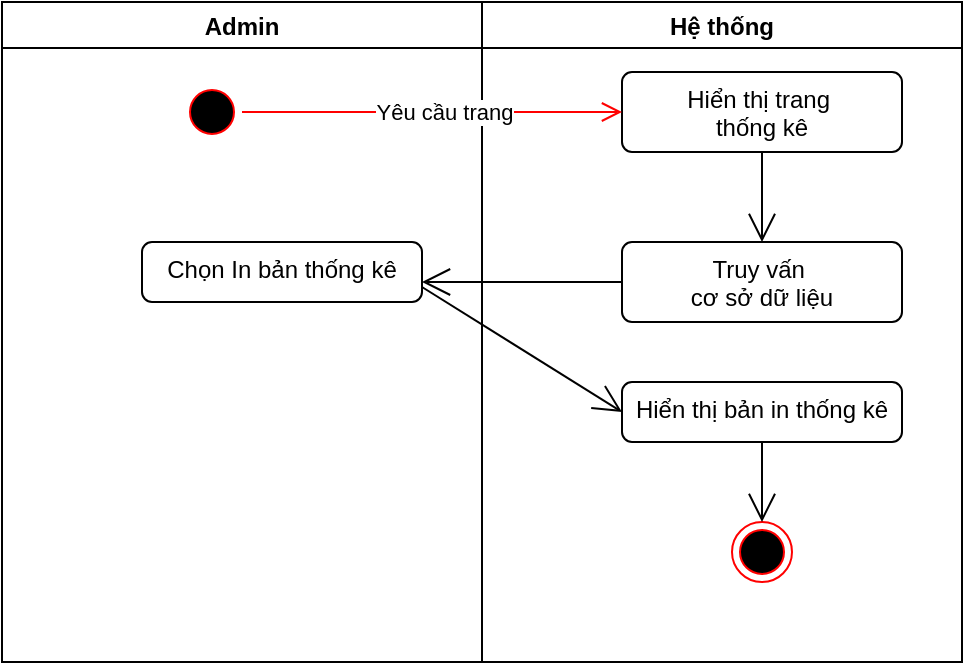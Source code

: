 <mxfile>
    <diagram id="PJjmeHktRxCXxRfmZM1S" name="Page-1">
        <mxGraphModel dx="686" dy="404" grid="1" gridSize="10" guides="1" tooltips="1" connect="1" arrows="1" fold="1" page="1" pageScale="1" pageWidth="850" pageHeight="1100" math="0" shadow="0">
            <root>
                <mxCell id="0"/>
                <mxCell id="1" parent="0"/>
                <mxCell id="3" value="Admin" style="swimlane;" parent="1" vertex="1">
                    <mxGeometry y="80" width="240" height="330" as="geometry"/>
                </mxCell>
                <mxCell id="5" value="" style="ellipse;html=1;shape=startState;fillColor=#000000;strokeColor=#ff0000;" parent="3" vertex="1">
                    <mxGeometry x="90" y="40" width="30" height="30" as="geometry"/>
                </mxCell>
                <mxCell id="35" value="Chọn In bản thống kê" style="html=1;align=center;verticalAlign=top;rounded=1;absoluteArcSize=1;arcSize=10;dashed=0;whiteSpace=wrap;" parent="3" vertex="1">
                    <mxGeometry x="70" y="120" width="140" height="30" as="geometry"/>
                </mxCell>
                <mxCell id="4" value="Hệ thống" style="swimlane;" parent="1" vertex="1">
                    <mxGeometry x="240" y="80" width="240" height="330" as="geometry"/>
                </mxCell>
                <mxCell id="8" value="Hiển thị trang&amp;nbsp;&lt;div&gt;thống kê&lt;/div&gt;" style="html=1;align=center;verticalAlign=top;rounded=1;absoluteArcSize=1;arcSize=10;dashed=0;whiteSpace=wrap;" parent="4" vertex="1">
                    <mxGeometry x="70" y="35" width="140" height="40" as="geometry"/>
                </mxCell>
                <mxCell id="34" value="Truy vấn&amp;nbsp;&lt;div&gt;cơ sở dữ liệu&lt;/div&gt;" style="html=1;align=center;verticalAlign=top;rounded=1;absoluteArcSize=1;arcSize=10;dashed=0;whiteSpace=wrap;" parent="4" vertex="1">
                    <mxGeometry x="70" y="120" width="140" height="40" as="geometry"/>
                </mxCell>
                <mxCell id="20" value="" style="ellipse;html=1;shape=endState;fillColor=#000000;strokeColor=#ff0000;" parent="4" vertex="1">
                    <mxGeometry x="125" y="260" width="30" height="30" as="geometry"/>
                </mxCell>
                <mxCell id="10" value="" style="endArrow=open;endFill=0;endSize=12;html=1;exitX=0.5;exitY=1;exitDx=0;exitDy=0;entryX=0.5;entryY=0;entryDx=0;entryDy=0;" parent="4" source="8" target="34" edge="1">
                    <mxGeometry width="160" relative="1" as="geometry">
                        <mxPoint x="-20" y="140" as="sourcePoint"/>
                        <mxPoint x="140" y="140" as="targetPoint"/>
                    </mxGeometry>
                </mxCell>
                <mxCell id="55" value="Hiển thị bản in thống kê" style="html=1;align=center;verticalAlign=top;rounded=1;absoluteArcSize=1;arcSize=10;dashed=0;whiteSpace=wrap;" vertex="1" parent="4">
                    <mxGeometry x="70" y="190" width="140" height="30" as="geometry"/>
                </mxCell>
                <mxCell id="56" value="" style="endArrow=open;endFill=1;endSize=12;html=1;" edge="1" parent="4" source="55" target="20">
                    <mxGeometry width="160" relative="1" as="geometry">
                        <mxPoint x="-90" y="160" as="sourcePoint"/>
                        <mxPoint x="80" y="195" as="targetPoint"/>
                    </mxGeometry>
                </mxCell>
                <mxCell id="6" value="" style="edgeStyle=orthogonalEdgeStyle;html=1;verticalAlign=bottom;endArrow=open;endSize=8;strokeColor=#ff0000;" parent="1" source="5" target="8" edge="1">
                    <mxGeometry relative="1" as="geometry">
                        <mxPoint x="290" y="135" as="targetPoint"/>
                    </mxGeometry>
                </mxCell>
                <mxCell id="7" value="Yêu cầu trang" style="edgeLabel;html=1;align=center;verticalAlign=middle;resizable=0;points=[];" parent="6" vertex="1" connectable="0">
                    <mxGeometry x="0.055" relative="1" as="geometry">
                        <mxPoint x="1" as="offset"/>
                    </mxGeometry>
                </mxCell>
                <mxCell id="37" value="" style="endArrow=open;endFill=1;endSize=12;html=1;" parent="1" source="34" edge="1">
                    <mxGeometry width="160" relative="1" as="geometry">
                        <mxPoint x="190" y="215" as="sourcePoint"/>
                        <mxPoint x="210" y="220" as="targetPoint"/>
                    </mxGeometry>
                </mxCell>
                <mxCell id="54" value="" style="endArrow=open;endFill=1;endSize=12;html=1;exitX=1;exitY=0.75;exitDx=0;exitDy=0;entryX=0;entryY=0.5;entryDx=0;entryDy=0;" edge="1" parent="1" source="35" target="55">
                    <mxGeometry width="160" relative="1" as="geometry">
                        <mxPoint x="320" y="222" as="sourcePoint"/>
                        <mxPoint x="300" y="270" as="targetPoint"/>
                    </mxGeometry>
                </mxCell>
            </root>
        </mxGraphModel>
    </diagram>
</mxfile>
